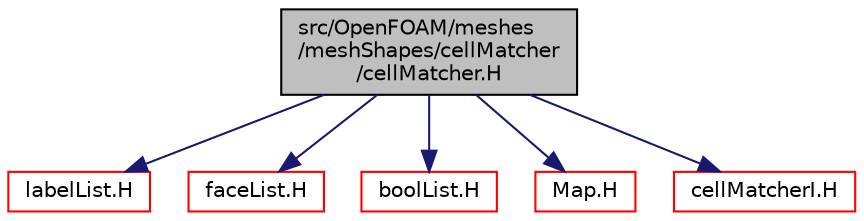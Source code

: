 digraph "src/OpenFOAM/meshes/meshShapes/cellMatcher/cellMatcher.H"
{
  bgcolor="transparent";
  edge [fontname="Helvetica",fontsize="10",labelfontname="Helvetica",labelfontsize="10"];
  node [fontname="Helvetica",fontsize="10",shape=record];
  Node0 [label="src/OpenFOAM/meshes\l/meshShapes/cellMatcher\l/cellMatcher.H",height=0.2,width=0.4,color="black", fillcolor="grey75", style="filled", fontcolor="black"];
  Node0 -> Node1 [color="midnightblue",fontsize="10",style="solid",fontname="Helvetica"];
  Node1 [label="labelList.H",height=0.2,width=0.4,color="red",URL="$a13154.html"];
  Node0 -> Node62 [color="midnightblue",fontsize="10",style="solid",fontname="Helvetica"];
  Node62 [label="faceList.H",height=0.2,width=0.4,color="red",URL="$a12101.html"];
  Node0 -> Node159 [color="midnightblue",fontsize="10",style="solid",fontname="Helvetica"];
  Node159 [label="boolList.H",height=0.2,width=0.4,color="red",URL="$a12920.html"];
  Node0 -> Node160 [color="midnightblue",fontsize="10",style="solid",fontname="Helvetica"];
  Node160 [label="Map.H",height=0.2,width=0.4,color="red",URL="$a09191.html"];
  Node0 -> Node161 [color="midnightblue",fontsize="10",style="solid",fontname="Helvetica"];
  Node161 [label="cellMatcherI.H",height=0.2,width=0.4,color="red",URL="$a11966.html"];
}
